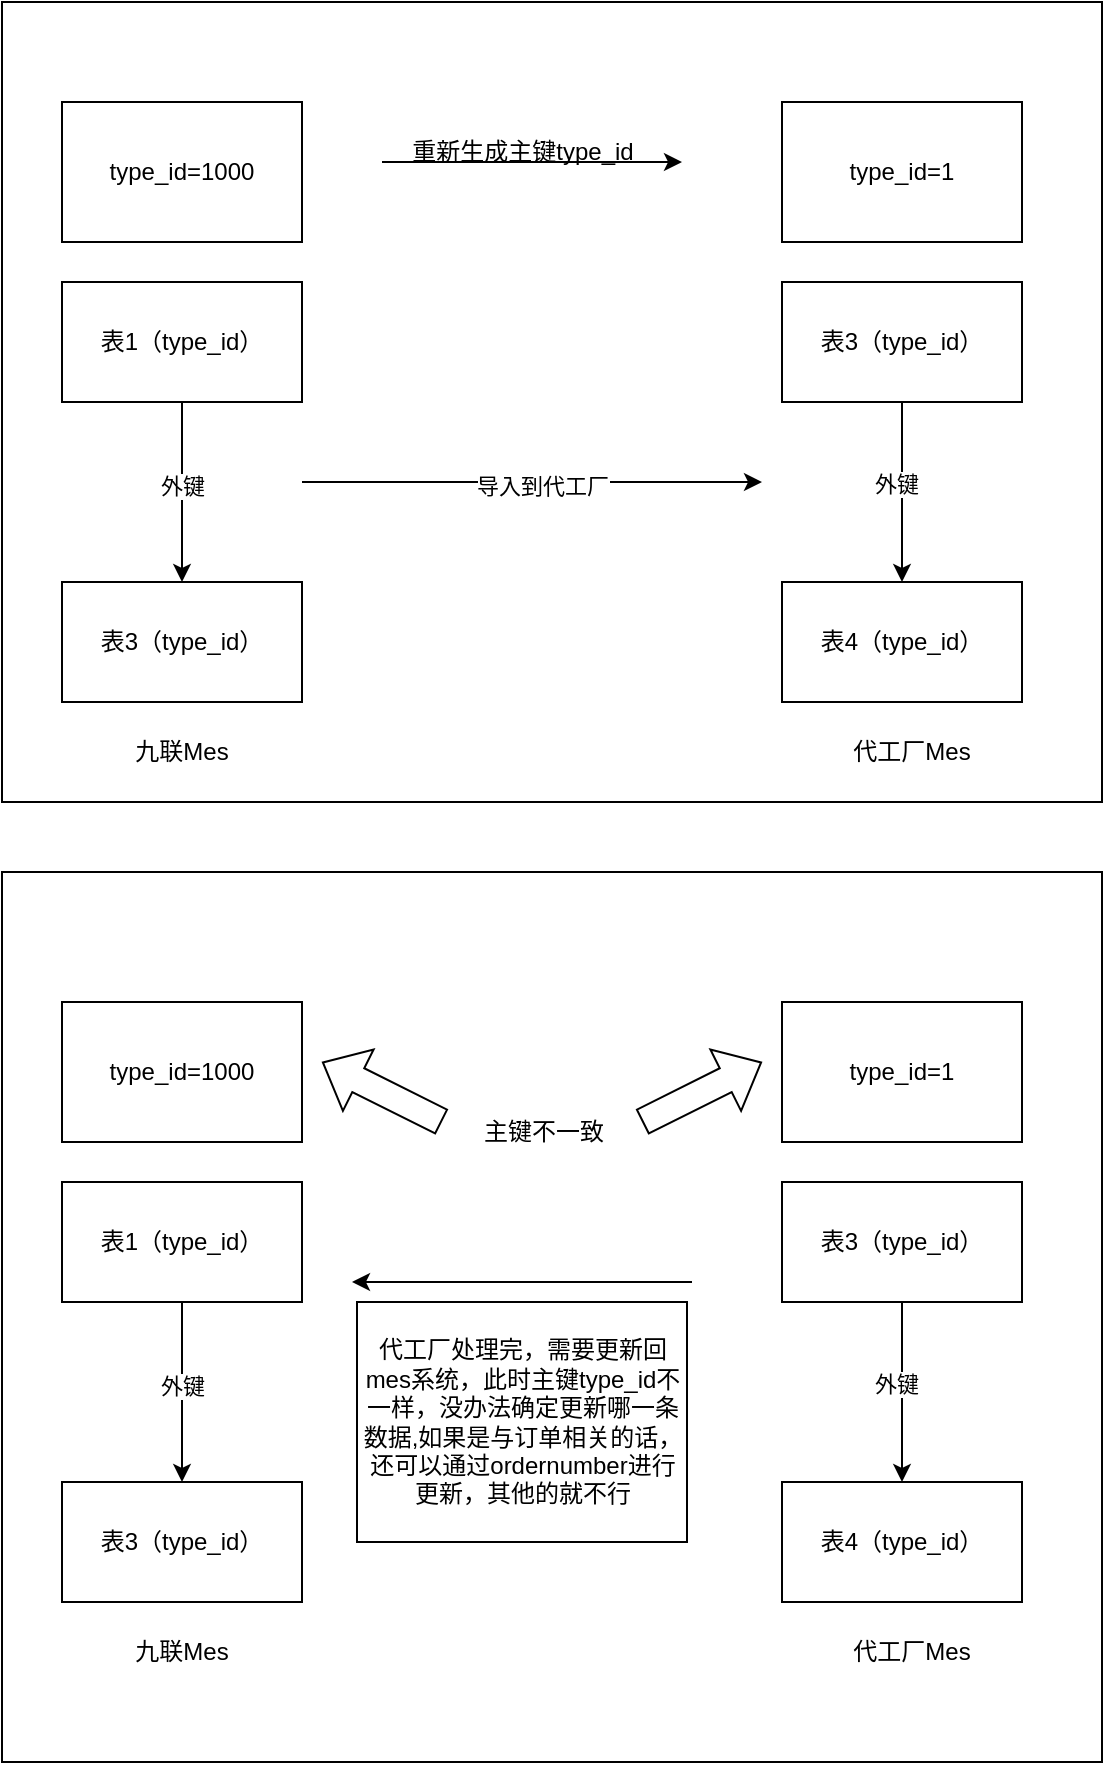 <mxfile version="22.1.0" type="github">
  <diagram name="第 1 页" id="MxU3B2thwA_xXjgCt5oW">
    <mxGraphModel dx="1188" dy="633" grid="1" gridSize="10" guides="1" tooltips="1" connect="1" arrows="1" fold="1" page="1" pageScale="1" pageWidth="827" pageHeight="1169" math="0" shadow="0">
      <root>
        <mxCell id="0" />
        <mxCell id="1" parent="0" />
        <mxCell id="DBMJC1OMiwxY5DyXA_E_-47" value="" style="rounded=0;whiteSpace=wrap;html=1;" vertex="1" parent="1">
          <mxGeometry x="130" y="555" width="550" height="445" as="geometry" />
        </mxCell>
        <mxCell id="DBMJC1OMiwxY5DyXA_E_-17" value="" style="rounded=0;whiteSpace=wrap;html=1;" vertex="1" parent="1">
          <mxGeometry x="130" y="120" width="550" height="400" as="geometry" />
        </mxCell>
        <mxCell id="DBMJC1OMiwxY5DyXA_E_-5" style="edgeStyle=orthogonalEdgeStyle;rounded=0;orthogonalLoop=1;jettySize=auto;html=1;entryX=0.5;entryY=0;entryDx=0;entryDy=0;" edge="1" parent="1" source="DBMJC1OMiwxY5DyXA_E_-1" target="DBMJC1OMiwxY5DyXA_E_-4">
          <mxGeometry relative="1" as="geometry" />
        </mxCell>
        <mxCell id="DBMJC1OMiwxY5DyXA_E_-9" value="外键" style="edgeLabel;html=1;align=center;verticalAlign=middle;resizable=0;points=[];" vertex="1" connectable="0" parent="DBMJC1OMiwxY5DyXA_E_-5">
          <mxGeometry x="-0.067" relative="1" as="geometry">
            <mxPoint as="offset" />
          </mxGeometry>
        </mxCell>
        <mxCell id="DBMJC1OMiwxY5DyXA_E_-1" value="表1（type_id）" style="rounded=0;whiteSpace=wrap;html=1;" vertex="1" parent="1">
          <mxGeometry x="160" y="260" width="120" height="60" as="geometry" />
        </mxCell>
        <mxCell id="DBMJC1OMiwxY5DyXA_E_-4" value="表3（type_id）" style="rounded=0;whiteSpace=wrap;html=1;" vertex="1" parent="1">
          <mxGeometry x="160" y="410" width="120" height="60" as="geometry" />
        </mxCell>
        <mxCell id="DBMJC1OMiwxY5DyXA_E_-6" style="edgeStyle=orthogonalEdgeStyle;rounded=0;orthogonalLoop=1;jettySize=auto;html=1;entryX=0.5;entryY=0;entryDx=0;entryDy=0;" edge="1" parent="1" source="DBMJC1OMiwxY5DyXA_E_-7" target="DBMJC1OMiwxY5DyXA_E_-8">
          <mxGeometry relative="1" as="geometry" />
        </mxCell>
        <mxCell id="DBMJC1OMiwxY5DyXA_E_-10" value="外键" style="edgeLabel;html=1;align=center;verticalAlign=middle;resizable=0;points=[];" vertex="1" connectable="0" parent="DBMJC1OMiwxY5DyXA_E_-6">
          <mxGeometry x="-0.085" y="-3" relative="1" as="geometry">
            <mxPoint as="offset" />
          </mxGeometry>
        </mxCell>
        <mxCell id="DBMJC1OMiwxY5DyXA_E_-7" value="表3（type_id）" style="rounded=0;whiteSpace=wrap;html=1;" vertex="1" parent="1">
          <mxGeometry x="520" y="260" width="120" height="60" as="geometry" />
        </mxCell>
        <mxCell id="DBMJC1OMiwxY5DyXA_E_-8" value="表4（type_id）" style="rounded=0;whiteSpace=wrap;html=1;" vertex="1" parent="1">
          <mxGeometry x="520" y="410" width="120" height="60" as="geometry" />
        </mxCell>
        <mxCell id="DBMJC1OMiwxY5DyXA_E_-11" value="" style="endArrow=classic;html=1;rounded=0;" edge="1" parent="1">
          <mxGeometry width="50" height="50" relative="1" as="geometry">
            <mxPoint x="280" y="360" as="sourcePoint" />
            <mxPoint x="510" y="360" as="targetPoint" />
          </mxGeometry>
        </mxCell>
        <mxCell id="DBMJC1OMiwxY5DyXA_E_-12" value="导入到代工厂" style="edgeLabel;html=1;align=center;verticalAlign=middle;resizable=0;points=[];" vertex="1" connectable="0" parent="DBMJC1OMiwxY5DyXA_E_-11">
          <mxGeometry x="0.045" y="-2" relative="1" as="geometry">
            <mxPoint as="offset" />
          </mxGeometry>
        </mxCell>
        <mxCell id="DBMJC1OMiwxY5DyXA_E_-13" value="type_id=1000" style="rounded=0;whiteSpace=wrap;html=1;" vertex="1" parent="1">
          <mxGeometry x="160" y="170" width="120" height="70" as="geometry" />
        </mxCell>
        <mxCell id="DBMJC1OMiwxY5DyXA_E_-14" value="type_id=1" style="rounded=0;whiteSpace=wrap;html=1;" vertex="1" parent="1">
          <mxGeometry x="520" y="170" width="120" height="70" as="geometry" />
        </mxCell>
        <mxCell id="DBMJC1OMiwxY5DyXA_E_-15" value="" style="endArrow=classic;html=1;rounded=0;" edge="1" parent="1">
          <mxGeometry width="50" height="50" relative="1" as="geometry">
            <mxPoint x="320" y="200" as="sourcePoint" />
            <mxPoint x="470" y="200" as="targetPoint" />
          </mxGeometry>
        </mxCell>
        <mxCell id="DBMJC1OMiwxY5DyXA_E_-16" value="重新生成主键type_id" style="text;html=1;align=center;verticalAlign=middle;resizable=0;points=[];autosize=1;strokeColor=none;fillColor=none;" vertex="1" parent="1">
          <mxGeometry x="325" y="180" width="130" height="30" as="geometry" />
        </mxCell>
        <mxCell id="DBMJC1OMiwxY5DyXA_E_-19" style="edgeStyle=orthogonalEdgeStyle;rounded=0;orthogonalLoop=1;jettySize=auto;html=1;entryX=0.5;entryY=0;entryDx=0;entryDy=0;" edge="1" parent="1" source="DBMJC1OMiwxY5DyXA_E_-21" target="DBMJC1OMiwxY5DyXA_E_-22">
          <mxGeometry relative="1" as="geometry" />
        </mxCell>
        <mxCell id="DBMJC1OMiwxY5DyXA_E_-20" value="外键" style="edgeLabel;html=1;align=center;verticalAlign=middle;resizable=0;points=[];" vertex="1" connectable="0" parent="DBMJC1OMiwxY5DyXA_E_-19">
          <mxGeometry x="-0.067" relative="1" as="geometry">
            <mxPoint as="offset" />
          </mxGeometry>
        </mxCell>
        <mxCell id="DBMJC1OMiwxY5DyXA_E_-21" value="表1（type_id）" style="rounded=0;whiteSpace=wrap;html=1;" vertex="1" parent="1">
          <mxGeometry x="160" y="710" width="120" height="60" as="geometry" />
        </mxCell>
        <mxCell id="DBMJC1OMiwxY5DyXA_E_-22" value="表3（type_id）" style="rounded=0;whiteSpace=wrap;html=1;" vertex="1" parent="1">
          <mxGeometry x="160" y="860" width="120" height="60" as="geometry" />
        </mxCell>
        <mxCell id="DBMJC1OMiwxY5DyXA_E_-23" style="edgeStyle=orthogonalEdgeStyle;rounded=0;orthogonalLoop=1;jettySize=auto;html=1;entryX=0.5;entryY=0;entryDx=0;entryDy=0;" edge="1" parent="1" source="DBMJC1OMiwxY5DyXA_E_-25" target="DBMJC1OMiwxY5DyXA_E_-26">
          <mxGeometry relative="1" as="geometry" />
        </mxCell>
        <mxCell id="DBMJC1OMiwxY5DyXA_E_-24" value="外键" style="edgeLabel;html=1;align=center;verticalAlign=middle;resizable=0;points=[];" vertex="1" connectable="0" parent="DBMJC1OMiwxY5DyXA_E_-23">
          <mxGeometry x="-0.085" y="-3" relative="1" as="geometry">
            <mxPoint as="offset" />
          </mxGeometry>
        </mxCell>
        <mxCell id="DBMJC1OMiwxY5DyXA_E_-25" value="表3（type_id）" style="rounded=0;whiteSpace=wrap;html=1;" vertex="1" parent="1">
          <mxGeometry x="520" y="710" width="120" height="60" as="geometry" />
        </mxCell>
        <mxCell id="DBMJC1OMiwxY5DyXA_E_-26" value="表4（type_id）" style="rounded=0;whiteSpace=wrap;html=1;" vertex="1" parent="1">
          <mxGeometry x="520" y="860" width="120" height="60" as="geometry" />
        </mxCell>
        <mxCell id="DBMJC1OMiwxY5DyXA_E_-29" value="type_id=1000" style="rounded=0;whiteSpace=wrap;html=1;" vertex="1" parent="1">
          <mxGeometry x="160" y="620" width="120" height="70" as="geometry" />
        </mxCell>
        <mxCell id="DBMJC1OMiwxY5DyXA_E_-30" value="type_id=1" style="rounded=0;whiteSpace=wrap;html=1;" vertex="1" parent="1">
          <mxGeometry x="520" y="620" width="120" height="70" as="geometry" />
        </mxCell>
        <mxCell id="DBMJC1OMiwxY5DyXA_E_-33" value="" style="endArrow=classic;html=1;rounded=0;entryX=0.327;entryY=0.425;entryDx=0;entryDy=0;entryPerimeter=0;" edge="1" parent="1">
          <mxGeometry width="50" height="50" relative="1" as="geometry">
            <mxPoint x="475" y="760" as="sourcePoint" />
            <mxPoint x="305.0" y="760" as="targetPoint" />
          </mxGeometry>
        </mxCell>
        <mxCell id="DBMJC1OMiwxY5DyXA_E_-35" value="代工厂处理完，需要更新回mes系统，此时主键type_id不一样，没办法确定更新哪一条数据,如果是与订单相关的话，还可以通过ordernumber进行更新，其他的就不行" style="rounded=0;whiteSpace=wrap;html=1;" vertex="1" parent="1">
          <mxGeometry x="307.5" y="770" width="165" height="120" as="geometry" />
        </mxCell>
        <mxCell id="DBMJC1OMiwxY5DyXA_E_-36" value="九联Mes" style="text;html=1;strokeColor=none;fillColor=none;align=center;verticalAlign=middle;whiteSpace=wrap;rounded=0;" vertex="1" parent="1">
          <mxGeometry x="190" y="480" width="60" height="30" as="geometry" />
        </mxCell>
        <mxCell id="DBMJC1OMiwxY5DyXA_E_-37" value="代工厂Mes" style="text;html=1;strokeColor=none;fillColor=none;align=center;verticalAlign=middle;whiteSpace=wrap;rounded=0;" vertex="1" parent="1">
          <mxGeometry x="550" y="480" width="70" height="30" as="geometry" />
        </mxCell>
        <mxCell id="DBMJC1OMiwxY5DyXA_E_-38" value="九联Mes" style="text;html=1;strokeColor=none;fillColor=none;align=center;verticalAlign=middle;whiteSpace=wrap;rounded=0;" vertex="1" parent="1">
          <mxGeometry x="190" y="930" width="60" height="30" as="geometry" />
        </mxCell>
        <mxCell id="DBMJC1OMiwxY5DyXA_E_-39" value="代工厂Mes" style="text;html=1;strokeColor=none;fillColor=none;align=center;verticalAlign=middle;whiteSpace=wrap;rounded=0;" vertex="1" parent="1">
          <mxGeometry x="550" y="930" width="70" height="30" as="geometry" />
        </mxCell>
        <mxCell id="DBMJC1OMiwxY5DyXA_E_-43" value="" style="shape=flexArrow;endArrow=classic;html=1;rounded=0;width=13.333;endSize=6.258;" edge="1" parent="1">
          <mxGeometry width="50" height="50" relative="1" as="geometry">
            <mxPoint x="450" y="680" as="sourcePoint" />
            <mxPoint x="510" y="650" as="targetPoint" />
          </mxGeometry>
        </mxCell>
        <mxCell id="DBMJC1OMiwxY5DyXA_E_-44" value="" style="shape=flexArrow;endArrow=classic;html=1;rounded=0;width=13.333;endSize=6.258;" edge="1" parent="1">
          <mxGeometry width="50" height="50" relative="1" as="geometry">
            <mxPoint x="350" y="680" as="sourcePoint" />
            <mxPoint x="290" y="650" as="targetPoint" />
          </mxGeometry>
        </mxCell>
        <mxCell id="DBMJC1OMiwxY5DyXA_E_-45" value="主键不一致" style="text;strokeColor=none;fillColor=none;align=left;verticalAlign=middle;spacingLeft=4;spacingRight=4;overflow=hidden;points=[[0,0.5],[1,0.5]];portConstraint=eastwest;rotatable=0;whiteSpace=wrap;html=1;" vertex="1" parent="1">
          <mxGeometry x="365" y="670" width="80" height="30" as="geometry" />
        </mxCell>
      </root>
    </mxGraphModel>
  </diagram>
</mxfile>
